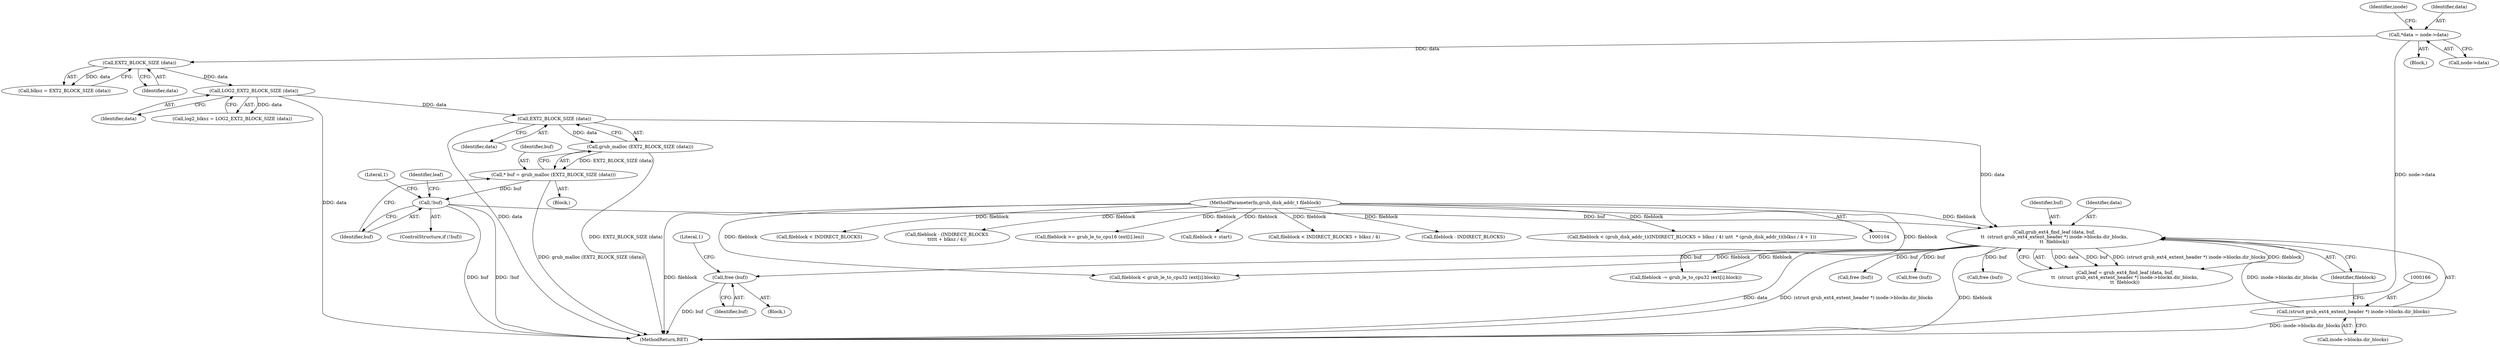 digraph "0_radare2_65000a7fd9eea62359e6d6714f17b94a99a82edd_0@pointer" {
"1000277" [label="(Call,free (buf))"];
"1000162" [label="(Call,grub_ext4_find_leaf (data, buf,\n\t\t  (struct grub_ext4_extent_header *) inode->blocks.dir_blocks,\n\t\t  fileblock))"];
"1000148" [label="(Call,EXT2_BLOCK_SIZE (data))"];
"1000134" [label="(Call,LOG2_EXT2_BLOCK_SIZE (data))"];
"1000129" [label="(Call,EXT2_BLOCK_SIZE (data))"];
"1000109" [label="(Call,*data = node->data)"];
"1000151" [label="(Call,!buf)"];
"1000145" [label="(Call,* buf = grub_malloc (EXT2_BLOCK_SIZE (data)))"];
"1000147" [label="(Call,grub_malloc (EXT2_BLOCK_SIZE (data)))"];
"1000165" [label="(Call,(struct grub_ext4_extent_header *) inode->blocks.dir_blocks)"];
"1000106" [label="(MethodParameterIn,grub_disk_addr_t fileblock)"];
"1000116" [label="(Identifier,inode)"];
"1000143" [label="(Block,)"];
"1000161" [label="(Identifier,leaf)"];
"1000239" [label="(Call,free (buf))"];
"1000156" [label="(Literal,1)"];
"1000285" [label="(Call,fileblock < INDIRECT_BLOCKS)"];
"1000150" [label="(ControlStructure,if (!buf))"];
"1000277" [label="(Call,free (buf))"];
"1000134" [label="(Call,LOG2_EXT2_BLOCK_SIZE (data))"];
"1000152" [label="(Identifier,buf)"];
"1000380" [label="(Call,fileblock - (INDIRECT_BLOCKS\n\t\t\t\t\t + blksz / 4))"];
"1000164" [label="(Identifier,buf)"];
"1000230" [label="(Call,fileblock >= grub_le_to_cpu16 (ext[i].len))"];
"1000110" [label="(Identifier,data)"];
"1000162" [label="(Call,grub_ext4_find_leaf (data, buf,\n\t\t  (struct grub_ext4_extent_header *) inode->blocks.dir_blocks,\n\t\t  fileblock))"];
"1000269" [label="(Call,fileblock + start)"];
"1000266" [label="(Call,free (buf))"];
"1000129" [label="(Call,EXT2_BLOCK_SIZE (data))"];
"1000145" [label="(Call,* buf = grub_malloc (EXT2_BLOCK_SIZE (data)))"];
"1000127" [label="(Call,blksz = EXT2_BLOCK_SIZE (data))"];
"1000457" [label="(MethodReturn,RET)"];
"1000130" [label="(Identifier,data)"];
"1000281" [label="(Literal,1)"];
"1000107" [label="(Block,)"];
"1000135" [label="(Identifier,data)"];
"1000301" [label="(Call,fileblock < INDIRECT_BLOCKS + blksz / 4)"];
"1000146" [label="(Identifier,buf)"];
"1000273" [label="(Block,)"];
"1000106" [label="(MethodParameterIn,grub_disk_addr_t fileblock)"];
"1000111" [label="(Call,node->data)"];
"1000221" [label="(Call,fileblock -= grub_le_to_cpu32 (ext[i].block))"];
"1000206" [label="(Call,fileblock < grub_le_to_cpu32 (ext[i].block))"];
"1000346" [label="(Call,fileblock - INDIRECT_BLOCKS)"];
"1000148" [label="(Call,EXT2_BLOCK_SIZE (data))"];
"1000180" [label="(Call,free (buf))"];
"1000163" [label="(Identifier,data)"];
"1000149" [label="(Identifier,data)"];
"1000109" [label="(Call,*data = node->data)"];
"1000132" [label="(Call,log2_blksz = LOG2_EXT2_BLOCK_SIZE (data))"];
"1000172" [label="(Identifier,fileblock)"];
"1000278" [label="(Identifier,buf)"];
"1000160" [label="(Call,leaf = grub_ext4_find_leaf (data, buf,\n\t\t  (struct grub_ext4_extent_header *) inode->blocks.dir_blocks,\n\t\t  fileblock))"];
"1000147" [label="(Call,grub_malloc (EXT2_BLOCK_SIZE (data)))"];
"1000353" [label="(Call,fileblock < (grub_disk_addr_t)(INDIRECT_BLOCKS + blksz / 4) \\n\t\t  * (grub_disk_addr_t)(blksz / 4 + 1))"];
"1000167" [label="(Call,inode->blocks.dir_blocks)"];
"1000151" [label="(Call,!buf)"];
"1000165" [label="(Call,(struct grub_ext4_extent_header *) inode->blocks.dir_blocks)"];
"1000277" -> "1000273"  [label="AST: "];
"1000277" -> "1000278"  [label="CFG: "];
"1000278" -> "1000277"  [label="AST: "];
"1000281" -> "1000277"  [label="CFG: "];
"1000277" -> "1000457"  [label="DDG: buf"];
"1000162" -> "1000277"  [label="DDG: buf"];
"1000162" -> "1000160"  [label="AST: "];
"1000162" -> "1000172"  [label="CFG: "];
"1000163" -> "1000162"  [label="AST: "];
"1000164" -> "1000162"  [label="AST: "];
"1000165" -> "1000162"  [label="AST: "];
"1000172" -> "1000162"  [label="AST: "];
"1000160" -> "1000162"  [label="CFG: "];
"1000162" -> "1000457"  [label="DDG: fileblock"];
"1000162" -> "1000457"  [label="DDG: data"];
"1000162" -> "1000457"  [label="DDG: (struct grub_ext4_extent_header *) inode->blocks.dir_blocks"];
"1000162" -> "1000160"  [label="DDG: data"];
"1000162" -> "1000160"  [label="DDG: buf"];
"1000162" -> "1000160"  [label="DDG: (struct grub_ext4_extent_header *) inode->blocks.dir_blocks"];
"1000162" -> "1000160"  [label="DDG: fileblock"];
"1000148" -> "1000162"  [label="DDG: data"];
"1000151" -> "1000162"  [label="DDG: buf"];
"1000165" -> "1000162"  [label="DDG: inode->blocks.dir_blocks"];
"1000106" -> "1000162"  [label="DDG: fileblock"];
"1000162" -> "1000180"  [label="DDG: buf"];
"1000162" -> "1000206"  [label="DDG: fileblock"];
"1000162" -> "1000221"  [label="DDG: fileblock"];
"1000162" -> "1000239"  [label="DDG: buf"];
"1000162" -> "1000266"  [label="DDG: buf"];
"1000148" -> "1000147"  [label="AST: "];
"1000148" -> "1000149"  [label="CFG: "];
"1000149" -> "1000148"  [label="AST: "];
"1000147" -> "1000148"  [label="CFG: "];
"1000148" -> "1000457"  [label="DDG: data"];
"1000148" -> "1000147"  [label="DDG: data"];
"1000134" -> "1000148"  [label="DDG: data"];
"1000134" -> "1000132"  [label="AST: "];
"1000134" -> "1000135"  [label="CFG: "];
"1000135" -> "1000134"  [label="AST: "];
"1000132" -> "1000134"  [label="CFG: "];
"1000134" -> "1000457"  [label="DDG: data"];
"1000134" -> "1000132"  [label="DDG: data"];
"1000129" -> "1000134"  [label="DDG: data"];
"1000129" -> "1000127"  [label="AST: "];
"1000129" -> "1000130"  [label="CFG: "];
"1000130" -> "1000129"  [label="AST: "];
"1000127" -> "1000129"  [label="CFG: "];
"1000129" -> "1000127"  [label="DDG: data"];
"1000109" -> "1000129"  [label="DDG: data"];
"1000109" -> "1000107"  [label="AST: "];
"1000109" -> "1000111"  [label="CFG: "];
"1000110" -> "1000109"  [label="AST: "];
"1000111" -> "1000109"  [label="AST: "];
"1000116" -> "1000109"  [label="CFG: "];
"1000109" -> "1000457"  [label="DDG: node->data"];
"1000151" -> "1000150"  [label="AST: "];
"1000151" -> "1000152"  [label="CFG: "];
"1000152" -> "1000151"  [label="AST: "];
"1000156" -> "1000151"  [label="CFG: "];
"1000161" -> "1000151"  [label="CFG: "];
"1000151" -> "1000457"  [label="DDG: !buf"];
"1000151" -> "1000457"  [label="DDG: buf"];
"1000145" -> "1000151"  [label="DDG: buf"];
"1000145" -> "1000143"  [label="AST: "];
"1000145" -> "1000147"  [label="CFG: "];
"1000146" -> "1000145"  [label="AST: "];
"1000147" -> "1000145"  [label="AST: "];
"1000152" -> "1000145"  [label="CFG: "];
"1000145" -> "1000457"  [label="DDG: grub_malloc (EXT2_BLOCK_SIZE (data))"];
"1000147" -> "1000145"  [label="DDG: EXT2_BLOCK_SIZE (data)"];
"1000147" -> "1000457"  [label="DDG: EXT2_BLOCK_SIZE (data)"];
"1000165" -> "1000167"  [label="CFG: "];
"1000166" -> "1000165"  [label="AST: "];
"1000167" -> "1000165"  [label="AST: "];
"1000172" -> "1000165"  [label="CFG: "];
"1000165" -> "1000457"  [label="DDG: inode->blocks.dir_blocks"];
"1000106" -> "1000104"  [label="AST: "];
"1000106" -> "1000457"  [label="DDG: fileblock"];
"1000106" -> "1000206"  [label="DDG: fileblock"];
"1000106" -> "1000221"  [label="DDG: fileblock"];
"1000106" -> "1000230"  [label="DDG: fileblock"];
"1000106" -> "1000269"  [label="DDG: fileblock"];
"1000106" -> "1000285"  [label="DDG: fileblock"];
"1000106" -> "1000301"  [label="DDG: fileblock"];
"1000106" -> "1000346"  [label="DDG: fileblock"];
"1000106" -> "1000353"  [label="DDG: fileblock"];
"1000106" -> "1000380"  [label="DDG: fileblock"];
}
